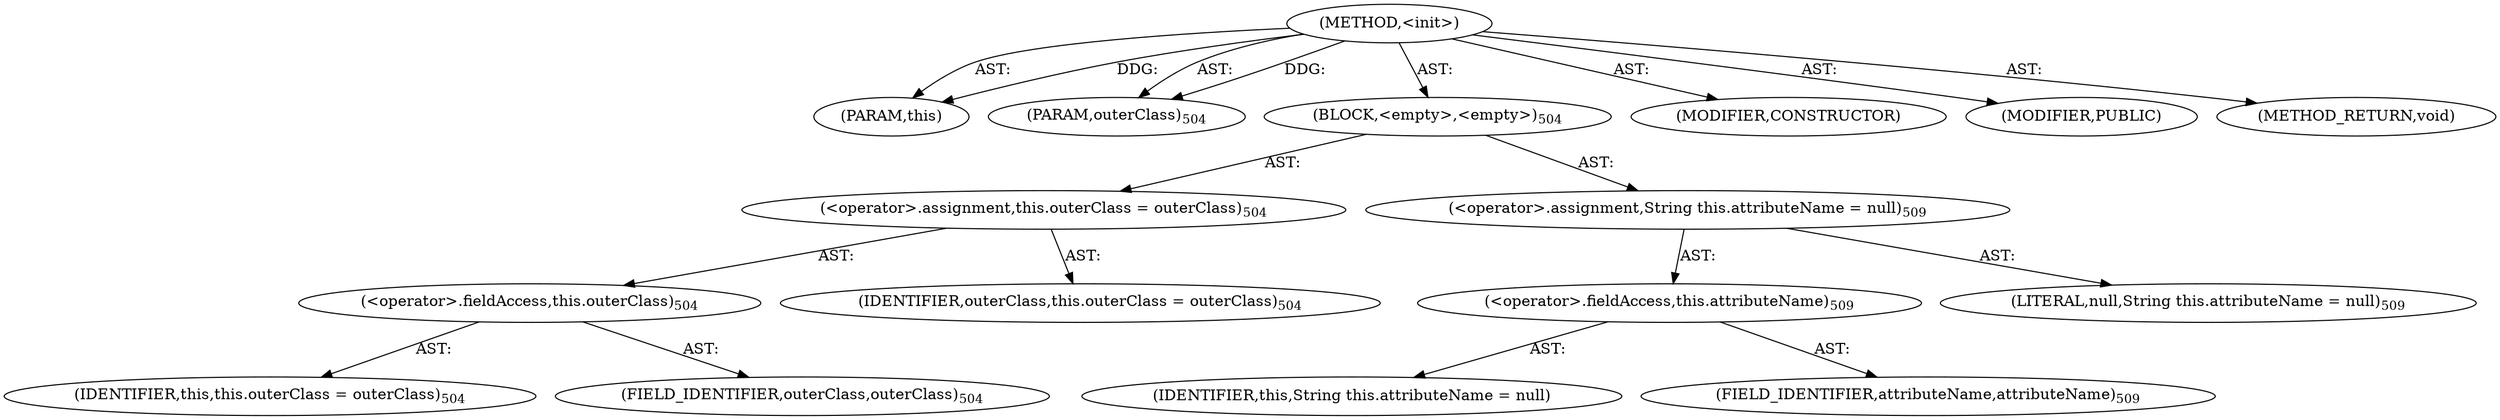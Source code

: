 digraph "&lt;init&gt;" {  
"111669149726" [label = <(METHOD,&lt;init&gt;)> ]
"115964117007" [label = <(PARAM,this)> ]
"115964117008" [label = <(PARAM,outerClass)<SUB>504</SUB>> ]
"25769803861" [label = <(BLOCK,&lt;empty&gt;,&lt;empty&gt;)<SUB>504</SUB>> ]
"30064771405" [label = <(&lt;operator&gt;.assignment,this.outerClass = outerClass)<SUB>504</SUB>> ]
"30064771406" [label = <(&lt;operator&gt;.fieldAccess,this.outerClass)<SUB>504</SUB>> ]
"68719476770" [label = <(IDENTIFIER,this,this.outerClass = outerClass)<SUB>504</SUB>> ]
"55834574932" [label = <(FIELD_IDENTIFIER,outerClass,outerClass)<SUB>504</SUB>> ]
"68719476771" [label = <(IDENTIFIER,outerClass,this.outerClass = outerClass)<SUB>504</SUB>> ]
"30064771407" [label = <(&lt;operator&gt;.assignment,String this.attributeName = null)<SUB>509</SUB>> ]
"30064771408" [label = <(&lt;operator&gt;.fieldAccess,this.attributeName)<SUB>509</SUB>> ]
"68719476999" [label = <(IDENTIFIER,this,String this.attributeName = null)> ]
"55834574933" [label = <(FIELD_IDENTIFIER,attributeName,attributeName)<SUB>509</SUB>> ]
"90194313264" [label = <(LITERAL,null,String this.attributeName = null)<SUB>509</SUB>> ]
"133143986257" [label = <(MODIFIER,CONSTRUCTOR)> ]
"133143986258" [label = <(MODIFIER,PUBLIC)> ]
"128849018910" [label = <(METHOD_RETURN,void)> ]
  "111669149726" -> "115964117007"  [ label = "AST: "] 
  "111669149726" -> "115964117008"  [ label = "AST: "] 
  "111669149726" -> "25769803861"  [ label = "AST: "] 
  "111669149726" -> "133143986257"  [ label = "AST: "] 
  "111669149726" -> "133143986258"  [ label = "AST: "] 
  "111669149726" -> "128849018910"  [ label = "AST: "] 
  "25769803861" -> "30064771405"  [ label = "AST: "] 
  "25769803861" -> "30064771407"  [ label = "AST: "] 
  "30064771405" -> "30064771406"  [ label = "AST: "] 
  "30064771405" -> "68719476771"  [ label = "AST: "] 
  "30064771406" -> "68719476770"  [ label = "AST: "] 
  "30064771406" -> "55834574932"  [ label = "AST: "] 
  "30064771407" -> "30064771408"  [ label = "AST: "] 
  "30064771407" -> "90194313264"  [ label = "AST: "] 
  "30064771408" -> "68719476999"  [ label = "AST: "] 
  "30064771408" -> "55834574933"  [ label = "AST: "] 
  "111669149726" -> "115964117007"  [ label = "DDG: "] 
  "111669149726" -> "115964117008"  [ label = "DDG: "] 
}
